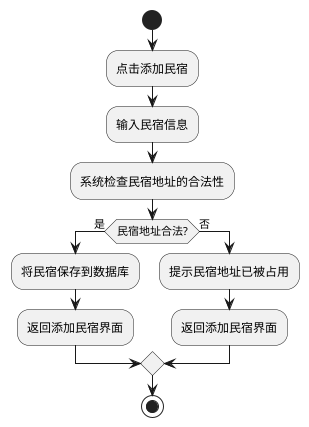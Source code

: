 @startuml
'https://plantuml.com/activity-diagram-beta
/'点击添加民宿，输入民宿信息，系统检查民宿地址的合法性，若不合法，提示民宿地址已被占用，若合法，将民宿保存到数据库，返回添加民宿界面'/
start
:点击添加民宿;
:输入民宿信息;
:系统检查民宿地址的合法性;
if(民宿地址合法?) then (是)
    :将民宿保存到数据库;
    :返回添加民宿界面;
else (否)
    :提示民宿地址已被占用;
    :返回添加民宿界面;
endif

stop

@enduml
